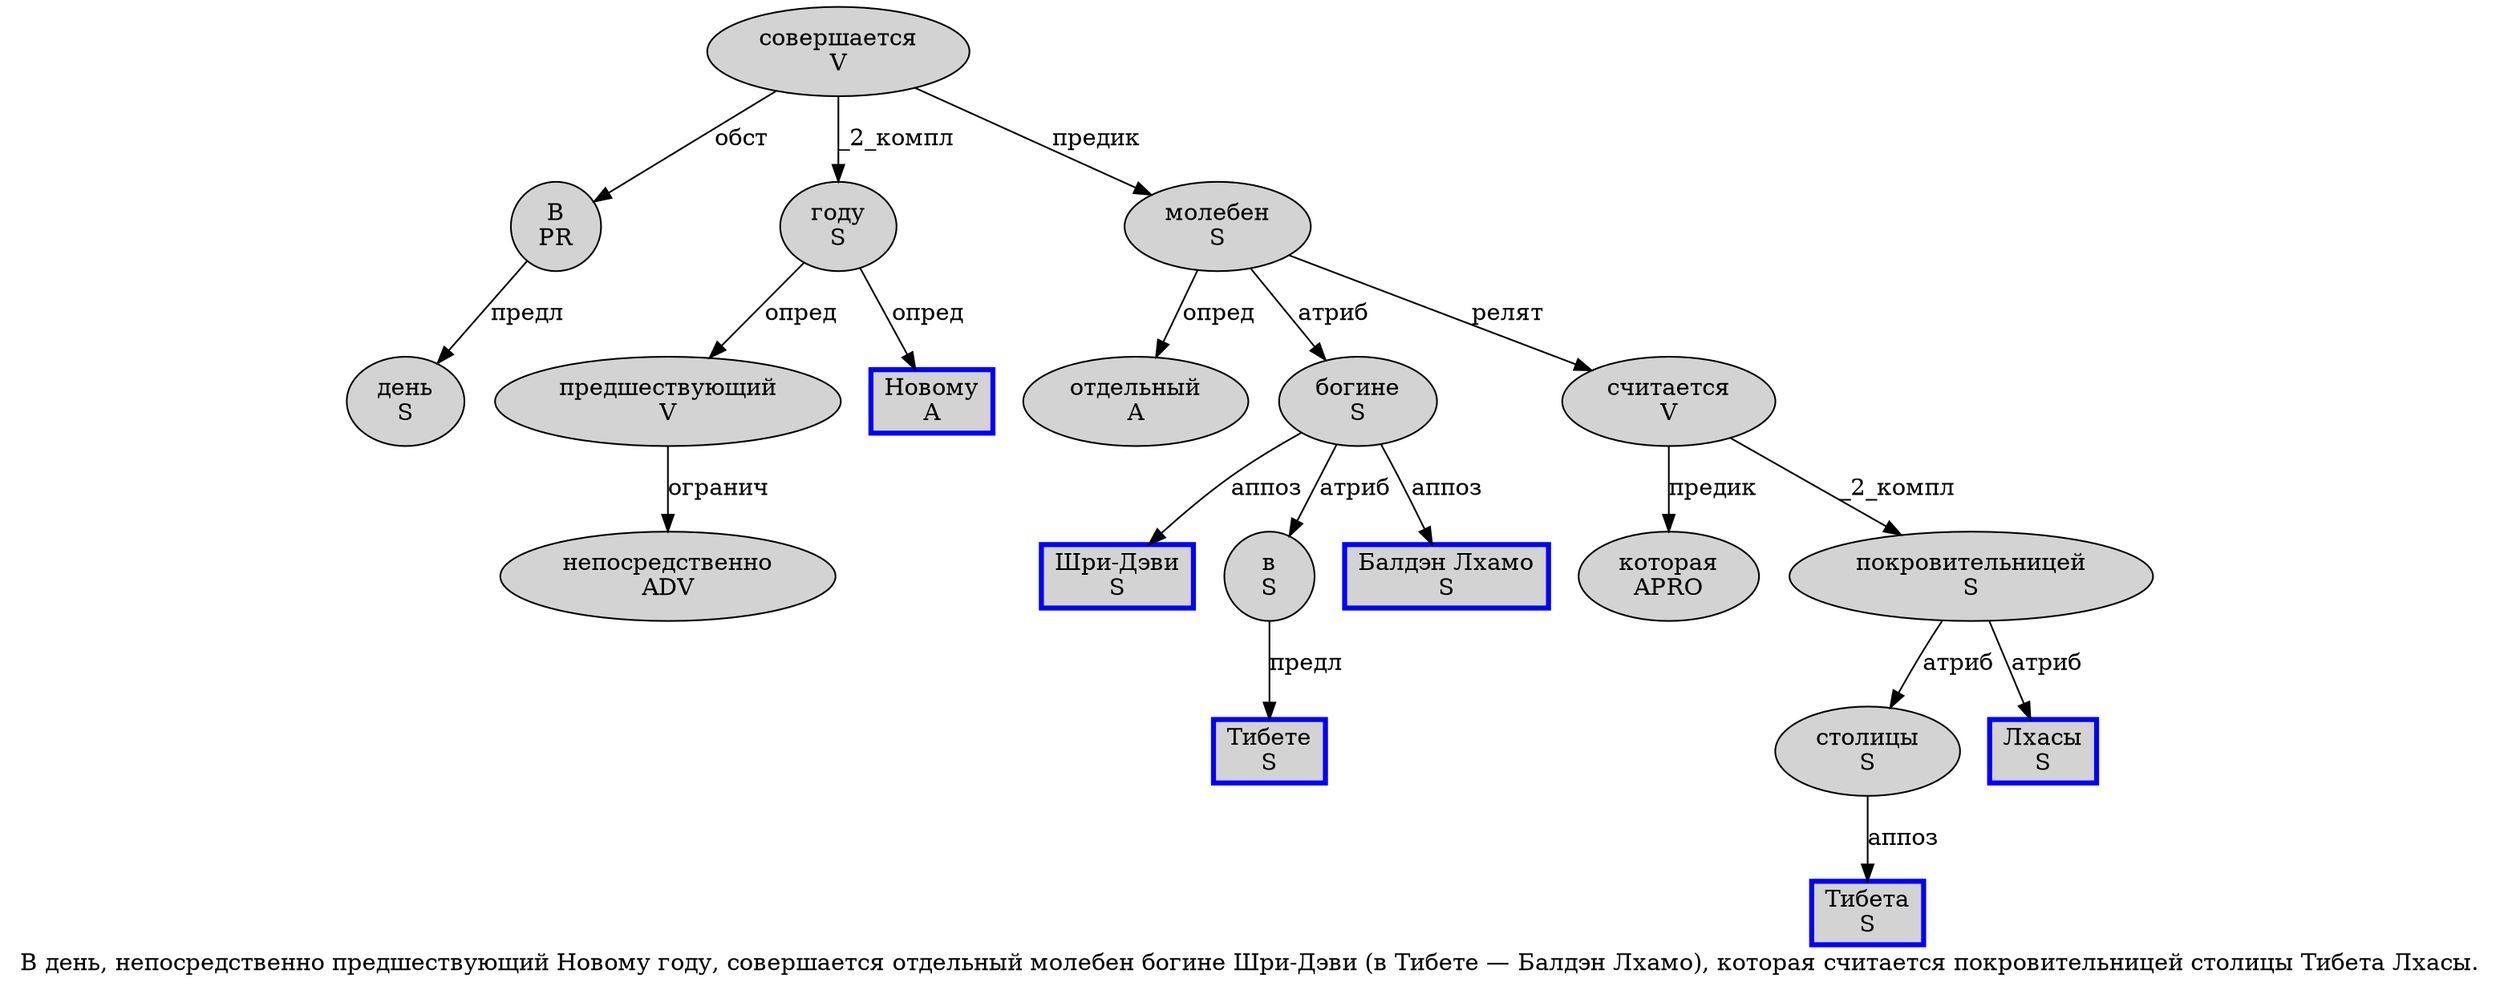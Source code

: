 digraph SENTENCE_586 {
	graph [label="В день, непосредственно предшествующий Новому году, совершается отдельный молебен богине Шри-Дэви (в Тибете — Балдэн Лхамо), которая считается покровительницей столицы Тибета Лхасы."]
	node [style=filled]
		0 [label="В
PR" color="" fillcolor=lightgray penwidth=1 shape=ellipse]
		1 [label="день
S" color="" fillcolor=lightgray penwidth=1 shape=ellipse]
		3 [label="непосредственно
ADV" color="" fillcolor=lightgray penwidth=1 shape=ellipse]
		4 [label="предшествующий
V" color="" fillcolor=lightgray penwidth=1 shape=ellipse]
		5 [label="Новому
A" color=blue fillcolor=lightgray penwidth=3 shape=box]
		6 [label="году
S" color="" fillcolor=lightgray penwidth=1 shape=ellipse]
		8 [label="совершается
V" color="" fillcolor=lightgray penwidth=1 shape=ellipse]
		9 [label="отдельный
A" color="" fillcolor=lightgray penwidth=1 shape=ellipse]
		10 [label="молебен
S" color="" fillcolor=lightgray penwidth=1 shape=ellipse]
		11 [label="богине
S" color="" fillcolor=lightgray penwidth=1 shape=ellipse]
		12 [label="Шри-Дэви
S" color=blue fillcolor=lightgray penwidth=3 shape=box]
		14 [label="в
S" color="" fillcolor=lightgray penwidth=1 shape=ellipse]
		15 [label="Тибете
S" color=blue fillcolor=lightgray penwidth=3 shape=box]
		17 [label="Балдэн Лхамо
S" color=blue fillcolor=lightgray penwidth=3 shape=box]
		20 [label="которая
APRO" color="" fillcolor=lightgray penwidth=1 shape=ellipse]
		21 [label="считается
V" color="" fillcolor=lightgray penwidth=1 shape=ellipse]
		22 [label="покровительницей
S" color="" fillcolor=lightgray penwidth=1 shape=ellipse]
		23 [label="столицы
S" color="" fillcolor=lightgray penwidth=1 shape=ellipse]
		24 [label="Тибета
S" color=blue fillcolor=lightgray penwidth=3 shape=box]
		25 [label="Лхасы
S" color=blue fillcolor=lightgray penwidth=3 shape=box]
			8 -> 0 [label="обст"]
			8 -> 6 [label="_2_компл"]
			8 -> 10 [label="предик"]
			21 -> 20 [label="предик"]
			21 -> 22 [label="_2_компл"]
			11 -> 12 [label="аппоз"]
			11 -> 14 [label="атриб"]
			11 -> 17 [label="аппоз"]
			6 -> 4 [label="опред"]
			6 -> 5 [label="опред"]
			22 -> 23 [label="атриб"]
			22 -> 25 [label="атриб"]
			10 -> 9 [label="опред"]
			10 -> 11 [label="атриб"]
			10 -> 21 [label="релят"]
			0 -> 1 [label="предл"]
			14 -> 15 [label="предл"]
			4 -> 3 [label="огранич"]
			23 -> 24 [label="аппоз"]
}